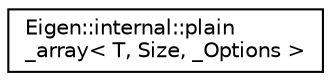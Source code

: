 digraph "Graphical Class Hierarchy"
{
  edge [fontname="Helvetica",fontsize="10",labelfontname="Helvetica",labelfontsize="10"];
  node [fontname="Helvetica",fontsize="10",shape=record];
  rankdir="LR";
  Node1 [label="Eigen::internal::plain\l_array\< T, Size, _Options \>",height=0.2,width=0.4,color="black", fillcolor="white", style="filled",URL="$struct_eigen_1_1internal_1_1plain__array.html"];
}

